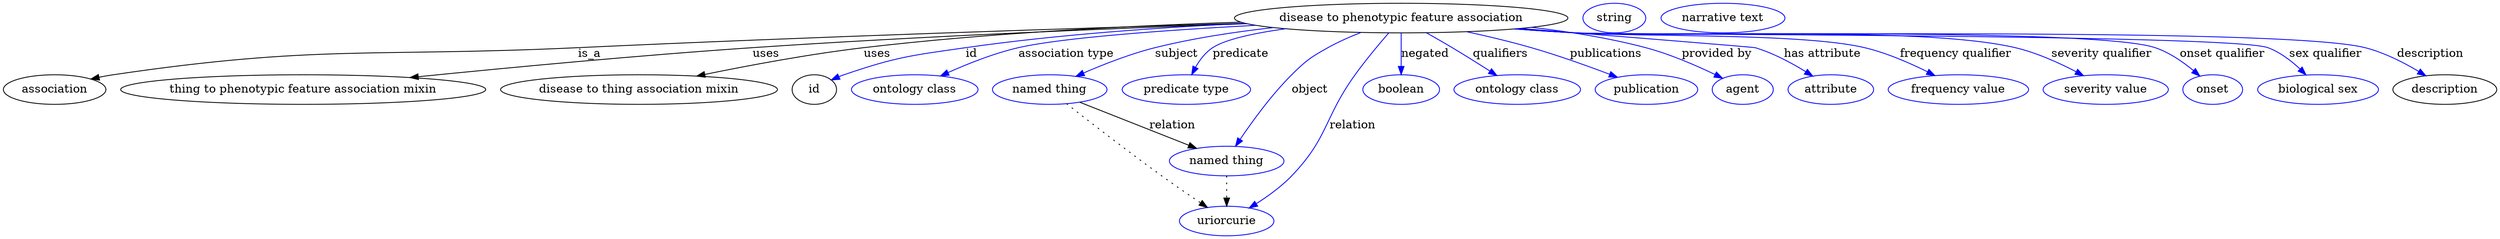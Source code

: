 digraph {
	graph [bb="0,0,2482.1,283"];
	node [label="\N"];
	"disease to phenotypic feature association"	 [height=0.5,
		label="disease to phenotypic feature association",
		pos="1385,265",
		width=4.3149];
	association	 [height=0.5,
		pos="50.046,178",
		width=1.3902];
	"disease to phenotypic feature association" -> association	 [label=is_a,
		lp="572.05,221.5",
		pos="e,86.554,190.52 1236.1,259.8 1071,253.74 796.91,242.76 561.05,229 359.96,217.27 307.05,232.95 109.05,196 104.9,195.23 100.63,194.26 \
96.383,193.19"];
	"thing to phenotypic feature association mixin"	 [height=0.5,
		pos="289.05,178",
		width=4.7482];
	"disease to phenotypic feature association" -> "thing to phenotypic feature association mixin"	 [label=uses,
		lp="746.05,221.5",
		pos="e,396.32,192.09 1237.5,259.32 1105.4,253.65 906.61,243.65 734.05,229 622.69,219.55 496.12,204.64 406.51,193.37"];
	"disease to thing association mixin"	 [height=0.5,
		pos="609.05,178",
		width=3.6288];
	"disease to phenotypic feature association" -> "disease to thing association mixin"	 [label=uses,
		lp="860.05,221.5",
		pos="e,671.51,193.9 1234,260.66 1126.1,256.14 977.61,247.07 848.05,229 791.55,221.12 728.48,207.45 681.32,196.25"];
	id	 [height=0.5,
		pos="785.05,178",
		width=0.75];
	"disease to phenotypic feature association" -> id	 [color=blue,
		label=id,
		lp="955.55,221.5",
		pos="e,806.03,189.43 1238.3,259 1153.6,254.01 1045.3,245.01 950.05,229 891.68,219.19 876.49,216.68 821.05,196 819.18,195.3 817.28,194.54 \
815.39,193.73",
		style=solid];
	"association type"	 [color=blue,
		height=0.5,
		label="ontology class",
		pos="892.05,178",
		width=1.7151];
	"disease to phenotypic feature association" -> "association type"	 [color=blue,
		label="association type",
		lp="1051,221.5",
		pos="e,920.88,193.92 1247.6,256.56 1158.6,250.19 1051.3,240.59 1007,229 980.24,221.98 951.76,209.39 929.84,198.48",
		style=solid];
	subject	 [color=blue,
		height=0.5,
		label="named thing",
		pos="1027,178",
		width=1.5346];
	"disease to phenotypic feature association" -> subject	 [color=blue,
		label=subject,
		lp="1155.5,221.5",
		pos="e,1054.8,193.79 1260.3,254.26 1220.1,248.87 1175.7,240.86 1136,229 1111,221.52 1084.5,209.21 1063.9,198.55",
		style=solid];
	predicate	 [color=blue,
		height=0.5,
		label="predicate type",
		pos="1161,178",
		width=1.679];
	"disease to phenotypic feature association" -> predicate	 [color=blue,
		label=predicate,
		lp="1218,221.5",
		pos="e,1167.9,196.09 1275.7,252.16 1240.7,246.43 1207.3,238.74 1193,229 1184.4,223.1 1177.6,214.01 1172.6,205.13",
		style=solid];
	object	 [color=blue,
		height=0.5,
		label="named thing",
		pos="1205,91",
		width=1.5346];
	"disease to phenotypic feature association" -> object	 [color=blue,
		label=object,
		lp="1285,178",
		pos="e,1212.9,108.9 1339.1,247.63 1327.6,242.38 1315.5,236.1 1305,229 1263.6,200.83 1233.2,149.48 1217.4,117.99",
		style=solid];
	relation	 [color=blue,
		height=0.5,
		label=uriorcurie,
		pos="1205,18",
		width=1.2638];
	"disease to phenotypic feature association" -> relation	 [color=blue,
		label=relation,
		lp="1332,134.5",
		pos="e,1227.2,33.912 1372,246.84 1362.3,233.09 1349,213.62 1338,196 1305,142.71 1308.8,121.5 1269,73 1259.3,61.051 1246.7,49.616 1235.3,\
40.299",
		style=solid];
	negated	 [color=blue,
		height=0.5,
		label=boolean,
		pos="1385,178",
		width=1.0652];
	"disease to phenotypic feature association" -> negated	 [color=blue,
		label=negated,
		lp="1406.5,221.5",
		pos="e,1385,196 1385,246.97 1385,235.19 1385,219.56 1385,206.16",
		style=solid];
	qualifiers	 [color=blue,
		height=0.5,
		label="ontology class",
		pos="1503,178",
		width=1.7151];
	"disease to phenotypic feature association" -> qualifiers	 [color=blue,
		label=qualifiers,
		lp="1478,221.5",
		pos="e,1480.1,194.91 1409.2,247.18 1427.4,233.79 1452.4,215.32 1472.1,200.84",
		style=solid];
	publications	 [color=blue,
		height=0.5,
		label=publication,
		pos="1633,178",
		width=1.3902];
	"disease to phenotypic feature association" -> publications	 [color=blue,
		label=publications,
		lp="1580.5,221.5",
		pos="e,1601.3,192.02 1446.4,248.37 1466.2,242.65 1488.2,235.93 1508,229 1536.5,219.07 1567.8,206.27 1592,195.97",
		style=solid];
	"provided by"	 [color=blue,
		height=0.5,
		label=agent,
		pos="1731,178",
		width=0.83048];
	"disease to phenotypic feature association" -> "provided by"	 [color=blue,
		label="provided by",
		lp="1690,221.5",
		pos="e,1708.8,190.25 1501.9,253.14 1539.5,247.69 1580.9,239.93 1618,229 1646.8,220.54 1677.6,206.21 1699.9,194.89",
		style=solid];
	"has attribute"	 [color=blue,
		height=0.5,
		label=attribute,
		pos="1819,178",
		width=1.1193];
	"disease to phenotypic feature association" -> "has attribute"	 [color=blue,
		label="has attribute",
		lp="1795.5,221.5",
		pos="e,1797.5,193.26 1497.5,252.53 1514.8,250.65 1532.4,248.76 1549,247 1628.1,238.66 1651.2,252.76 1727,229 1749,222.12 1771.6,209.66 \
1789,198.77",
		style=solid];
	"frequency qualifier"	 [color=blue,
		height=0.5,
		label="frequency value",
		pos="1945,178",
		width=1.8776];
	"disease to phenotypic feature association" -> "frequency qualifier"	 [color=blue,
		label="frequency qualifier",
		lp="1927,221.5",
		pos="e,1916.6,194.45 1494.8,252.25 1512.9,250.35 1531.5,248.52 1549,247 1675.1,236.1 1710.4,259.71 1833,229 1859,222.49 1886.5,210.12 \
1907.7,199.19",
		style=solid];
	"severity qualifier"	 [color=blue,
		height=0.5,
		label="severity value",
		pos="2090,178",
		width=1.661];
	"disease to phenotypic feature association" -> "severity qualifier"	 [color=blue,
		label="severity qualifier",
		lp="2069.5,221.5",
		pos="e,2063.5,194.4 1493.5,252.05 1512,250.14 1531.1,248.36 1549,247 1645.3,239.73 1889.4,252.24 1983,229 2008.2,222.77 2034.4,210.36 \
2054.6,199.34",
		style=solid];
	"onset qualifier"	 [color=blue,
		height=0.5,
		label=onset,
		pos="2197,178",
		width=0.81243];
	"disease to phenotypic feature association" -> "onset qualifier"	 [color=blue,
		label="onset qualifier",
		lp="2189.5,221.5",
		pos="e,2180.5,192.99 1492.6,251.99 1511.4,250.06 1530.8,248.29 1549,247 1612.4,242.53 2059.6,248.26 2120,229 2139.3,222.86 2158.3,210.38 \
2172.6,199.3",
		style=solid];
	"sex qualifier"	 [color=blue,
		height=0.5,
		label="biological sex",
		pos="2304,178",
		width=1.661];
	"disease to phenotypic feature association" -> "sex qualifier"	 [color=blue,
		label="sex qualifier",
		lp="2295,221.5",
		pos="e,2286.5,195.24 1492.1,251.95 1511.1,250.02 1530.6,248.25 1549,247 1624.9,241.85 2161,253.25 2233,229 2249.8,223.36 2266,212.3 2278.7,\
201.91",
		style=solid];
	description	 [height=0.5,
		pos="2432,178",
		width=1.3902];
	"disease to phenotypic feature association" -> description	 [color=blue,
		label=description,
		lp="2400.5,221.5",
		pos="e,2408.5,194.05 1492.1,251.9 1511.1,249.97 1530.6,248.22 1549,247 1636,241.24 2248.6,250.5 2333,229 2356.7,222.97 2381.1,210.48 \
2399.8,199.36",
		style=solid];
	association_id	 [color=blue,
		height=0.5,
		label=string,
		pos="1589,265",
		width=0.84854];
	subject -> object	 [label=relation,
		lp="1148,134.5",
		pos="e,1174.4,105.98 1058.1,162.85 1087.8,148.31 1132.8,126.3 1165.2,110.47"];
	subject -> relation	 [pos="e,1185.6,34.435 1045.4,160.71 1067.8,139.73 1106.9,103.41 1141,73 1152.9,62.421 1166.3,50.916 1177.7,41.177",
		style=dotted];
	object -> relation	 [pos="e,1205,36.09 1205,72.955 1205,64.883 1205,55.176 1205,46.182",
		style=dotted];
	"thing to phenotypic feature association mixin_description"	 [color=blue,
		height=0.5,
		label="narrative text",
		pos="1695,265",
		width=1.6068];
}
